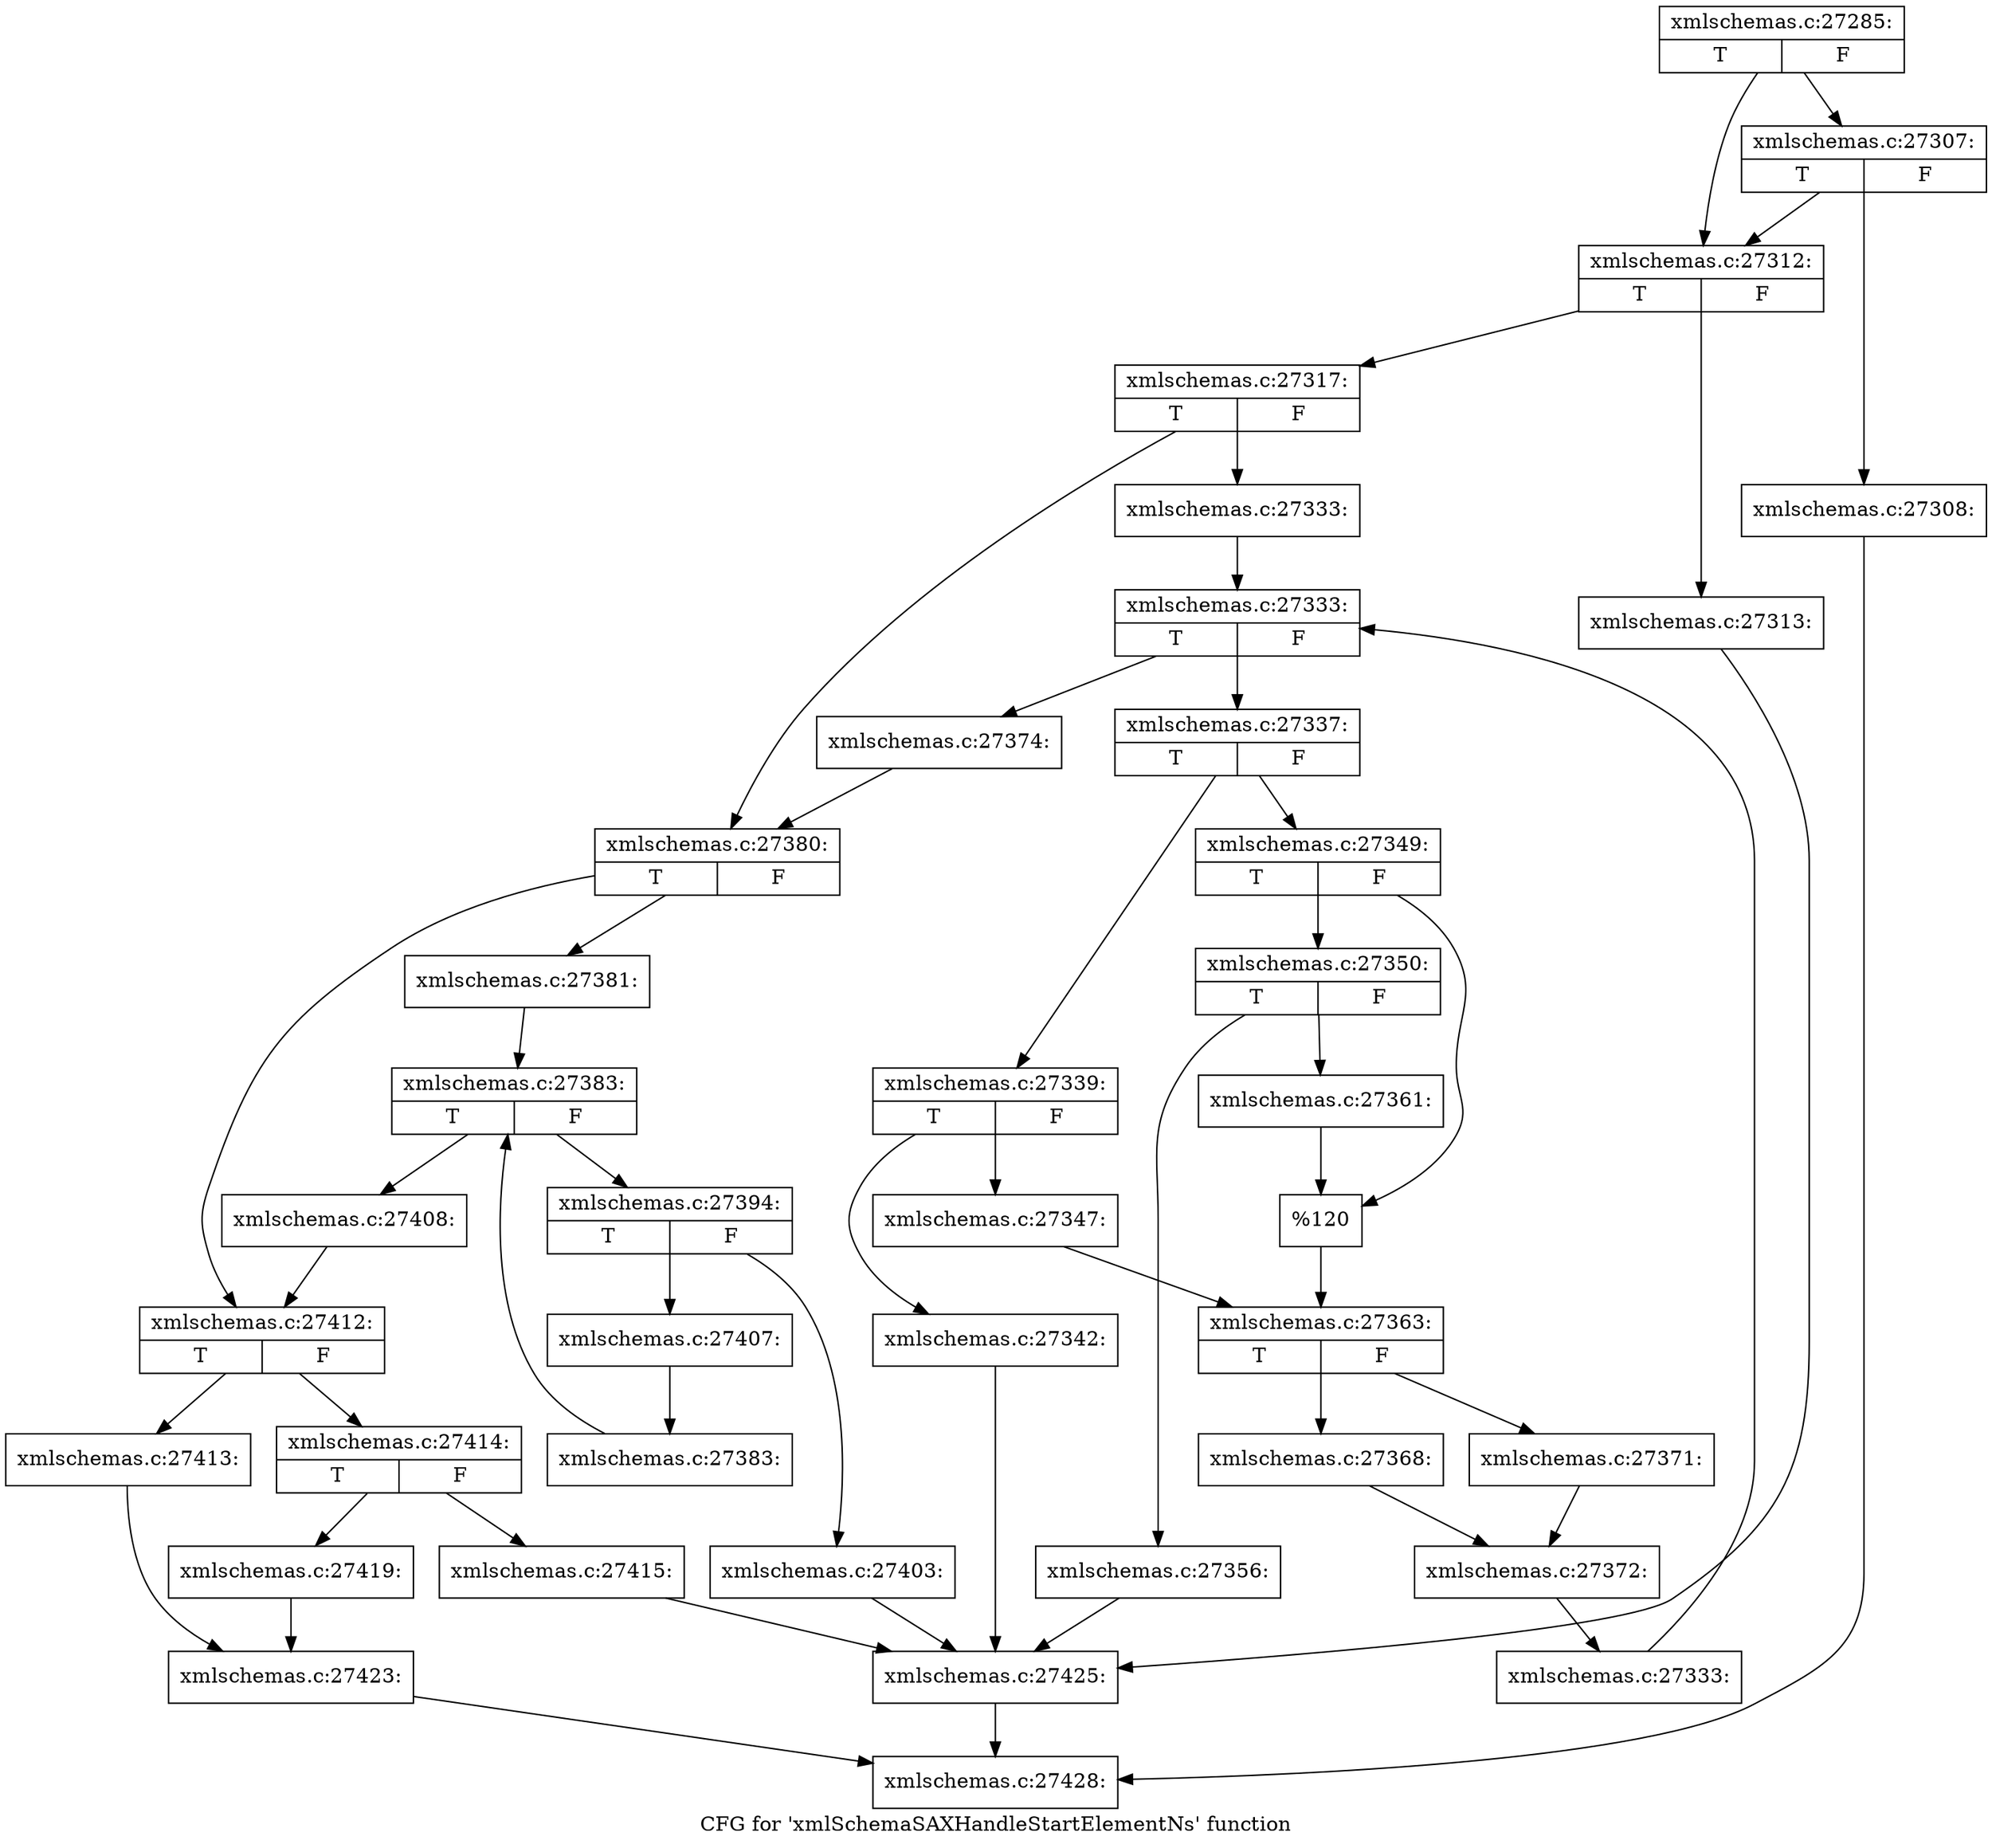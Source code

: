 digraph "CFG for 'xmlSchemaSAXHandleStartElementNs' function" {
	label="CFG for 'xmlSchemaSAXHandleStartElementNs' function";

	Node0x5665c50 [shape=record,label="{xmlschemas.c:27285:|{<s0>T|<s1>F}}"];
	Node0x5665c50 -> Node0x568c460;
	Node0x5665c50 -> Node0x568c410;
	Node0x568c460 [shape=record,label="{xmlschemas.c:27307:|{<s0>T|<s1>F}}"];
	Node0x568c460 -> Node0x568c3c0;
	Node0x568c460 -> Node0x568c410;
	Node0x568c3c0 [shape=record,label="{xmlschemas.c:27308:}"];
	Node0x568c3c0 -> Node0x548f450;
	Node0x568c410 [shape=record,label="{xmlschemas.c:27312:|{<s0>T|<s1>F}}"];
	Node0x568c410 -> Node0x568ce90;
	Node0x568c410 -> Node0x568cee0;
	Node0x568ce90 [shape=record,label="{xmlschemas.c:27313:}"];
	Node0x568ce90 -> Node0x568dfe0;
	Node0x568cee0 [shape=record,label="{xmlschemas.c:27317:|{<s0>T|<s1>F}}"];
	Node0x568cee0 -> Node0x568ec60;
	Node0x568cee0 -> Node0x568f870;
	Node0x568ec60 [shape=record,label="{xmlschemas.c:27333:}"];
	Node0x568ec60 -> Node0x568fdc0;
	Node0x568fdc0 [shape=record,label="{xmlschemas.c:27333:|{<s0>T|<s1>F}}"];
	Node0x568fdc0 -> Node0x568ffc0;
	Node0x568fdc0 -> Node0x568fb20;
	Node0x568ffc0 [shape=record,label="{xmlschemas.c:27337:|{<s0>T|<s1>F}}"];
	Node0x568ffc0 -> Node0x56902e0;
	Node0x568ffc0 -> Node0x5690380;
	Node0x56902e0 [shape=record,label="{xmlschemas.c:27339:|{<s0>T|<s1>F}}"];
	Node0x56902e0 -> Node0x5690b00;
	Node0x56902e0 -> Node0x5690b50;
	Node0x5690b00 [shape=record,label="{xmlschemas.c:27342:}"];
	Node0x5690b00 -> Node0x568dfe0;
	Node0x5690b50 [shape=record,label="{xmlschemas.c:27347:}"];
	Node0x5690b50 -> Node0x5690330;
	Node0x5690380 [shape=record,label="{xmlschemas.c:27349:|{<s0>T|<s1>F}}"];
	Node0x5690380 -> Node0x5691920;
	Node0x5690380 -> Node0x5691970;
	Node0x5691920 [shape=record,label="{xmlschemas.c:27350:|{<s0>T|<s1>F}}"];
	Node0x5691920 -> Node0x5692c30;
	Node0x5691920 -> Node0x5692c80;
	Node0x5692c30 [shape=record,label="{xmlschemas.c:27356:}"];
	Node0x5692c30 -> Node0x568dfe0;
	Node0x5692c80 [shape=record,label="{xmlschemas.c:27361:}"];
	Node0x5692c80 -> Node0x5691970;
	Node0x5691970 [shape=record,label="{%120}"];
	Node0x5691970 -> Node0x5690330;
	Node0x5690330 [shape=record,label="{xmlschemas.c:27363:|{<s0>T|<s1>F}}"];
	Node0x5690330 -> Node0x5693f00;
	Node0x5690330 -> Node0x5693fa0;
	Node0x5693f00 [shape=record,label="{xmlschemas.c:27368:}"];
	Node0x5693f00 -> Node0x5693f50;
	Node0x5693fa0 [shape=record,label="{xmlschemas.c:27371:}"];
	Node0x5693fa0 -> Node0x5693f50;
	Node0x5693f50 [shape=record,label="{xmlschemas.c:27372:}"];
	Node0x5693f50 -> Node0x568ff70;
	Node0x568ff70 [shape=record,label="{xmlschemas.c:27333:}"];
	Node0x568ff70 -> Node0x568fdc0;
	Node0x568fb20 [shape=record,label="{xmlschemas.c:27374:}"];
	Node0x568fb20 -> Node0x568f870;
	Node0x568f870 [shape=record,label="{xmlschemas.c:27380:|{<s0>T|<s1>F}}"];
	Node0x568f870 -> Node0x5696260;
	Node0x568f870 -> Node0x56962b0;
	Node0x5696260 [shape=record,label="{xmlschemas.c:27381:}"];
	Node0x5696260 -> Node0x5696b30;
	Node0x5696b30 [shape=record,label="{xmlschemas.c:27383:|{<s0>T|<s1>F}}"];
	Node0x5696b30 -> Node0x5696d70;
	Node0x5696b30 -> Node0x5696890;
	Node0x5696d70 [shape=record,label="{xmlschemas.c:27394:|{<s0>T|<s1>F}}"];
	Node0x5696d70 -> Node0x56989b0;
	Node0x5696d70 -> Node0x5696c90;
	Node0x56989b0 [shape=record,label="{xmlschemas.c:27403:}"];
	Node0x56989b0 -> Node0x568dfe0;
	Node0x5696c90 [shape=record,label="{xmlschemas.c:27407:}"];
	Node0x5696c90 -> Node0x5696ce0;
	Node0x5696ce0 [shape=record,label="{xmlschemas.c:27383:}"];
	Node0x5696ce0 -> Node0x5696b30;
	Node0x5696890 [shape=record,label="{xmlschemas.c:27408:}"];
	Node0x5696890 -> Node0x56962b0;
	Node0x56962b0 [shape=record,label="{xmlschemas.c:27412:|{<s0>T|<s1>F}}"];
	Node0x56962b0 -> Node0x5698d90;
	Node0x56962b0 -> Node0x569b3e0;
	Node0x5698d90 [shape=record,label="{xmlschemas.c:27414:|{<s0>T|<s1>F}}"];
	Node0x5698d90 -> Node0x569b720;
	Node0x5698d90 -> Node0x569b770;
	Node0x569b720 [shape=record,label="{xmlschemas.c:27415:}"];
	Node0x569b720 -> Node0x568dfe0;
	Node0x569b770 [shape=record,label="{xmlschemas.c:27419:}"];
	Node0x569b770 -> Node0x569bd40;
	Node0x569b3e0 [shape=record,label="{xmlschemas.c:27413:}"];
	Node0x569b3e0 -> Node0x569bd40;
	Node0x569bd40 [shape=record,label="{xmlschemas.c:27423:}"];
	Node0x569bd40 -> Node0x548f450;
	Node0x568dfe0 [shape=record,label="{xmlschemas.c:27425:}"];
	Node0x568dfe0 -> Node0x548f450;
	Node0x548f450 [shape=record,label="{xmlschemas.c:27428:}"];
}
